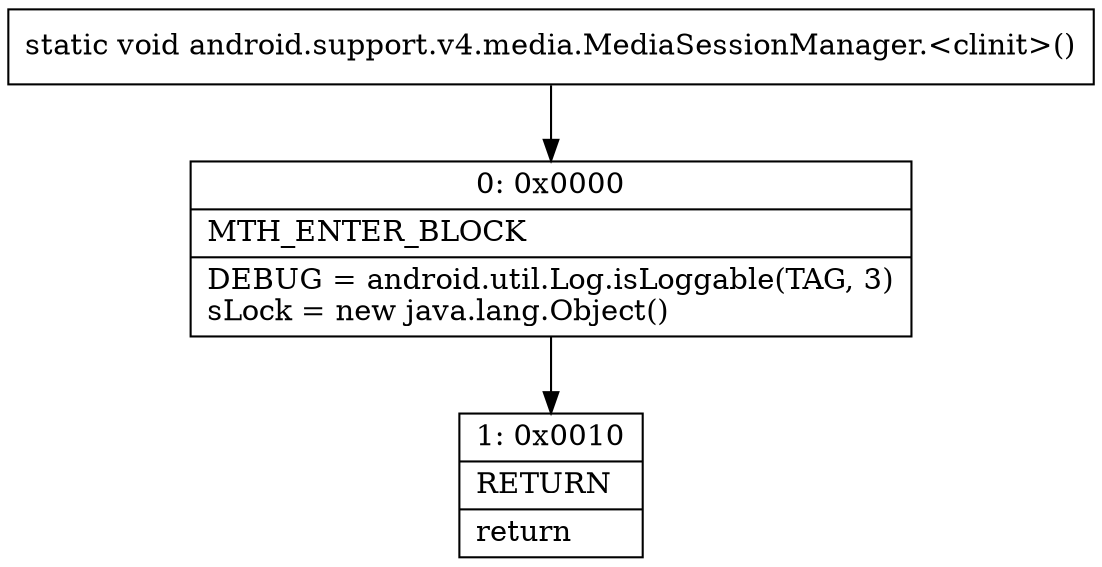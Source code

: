 digraph "CFG forandroid.support.v4.media.MediaSessionManager.\<clinit\>()V" {
Node_0 [shape=record,label="{0\:\ 0x0000|MTH_ENTER_BLOCK\l|DEBUG = android.util.Log.isLoggable(TAG, 3)\lsLock = new java.lang.Object()\l}"];
Node_1 [shape=record,label="{1\:\ 0x0010|RETURN\l|return\l}"];
MethodNode[shape=record,label="{static void android.support.v4.media.MediaSessionManager.\<clinit\>() }"];
MethodNode -> Node_0;
Node_0 -> Node_1;
}

